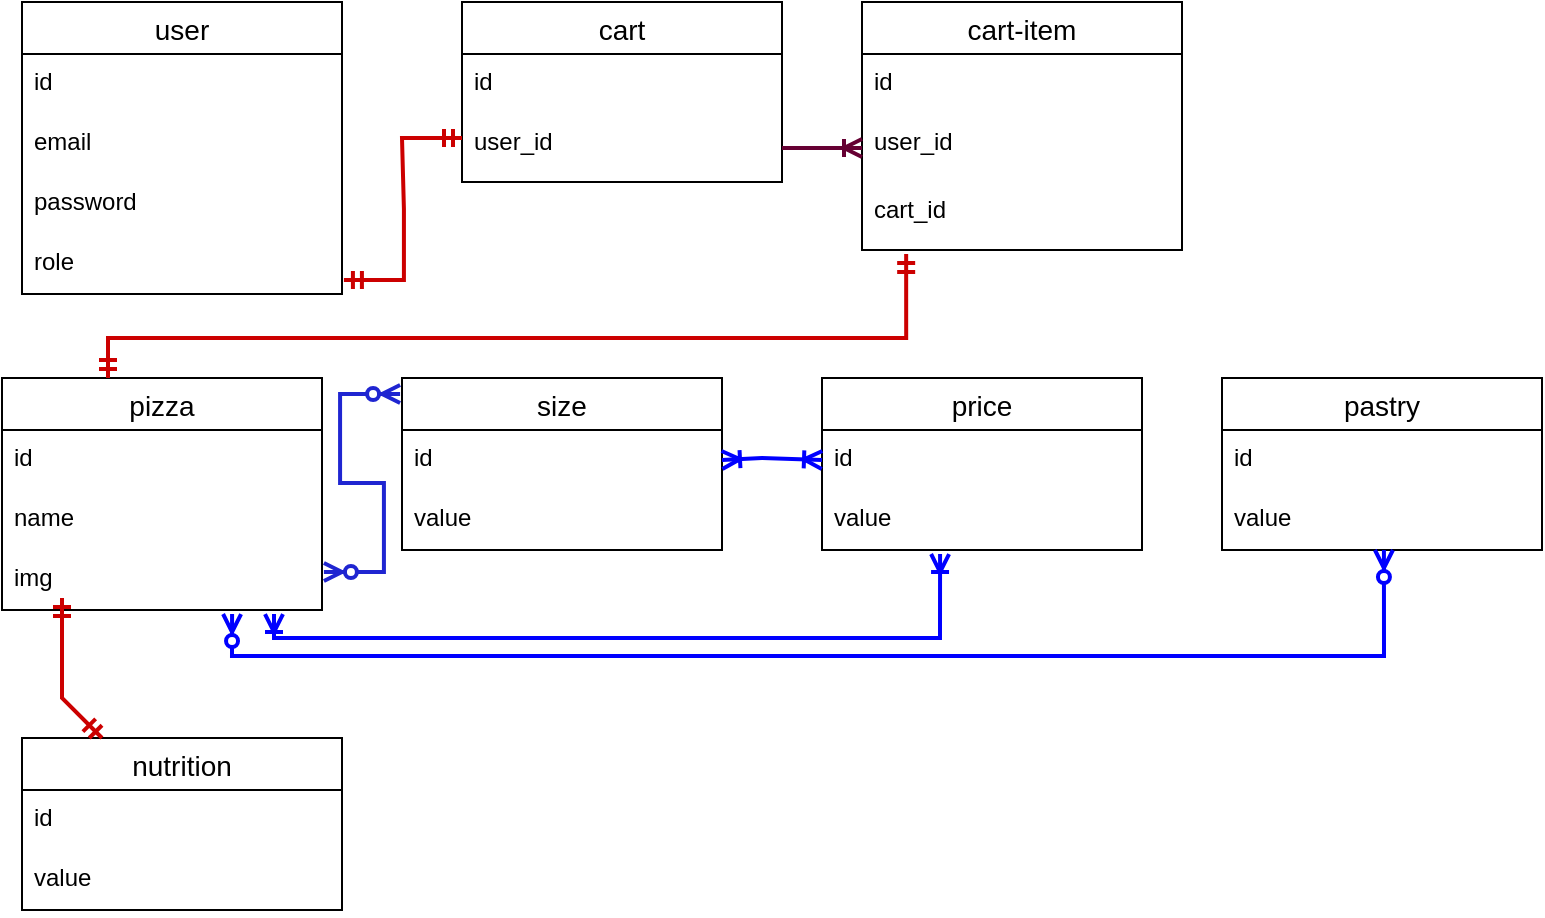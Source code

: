 <mxfile version="21.3.2" type="device">
  <diagram name="Страница 1" id="2gWnif1cZmZeUjqOIu0v">
    <mxGraphModel dx="1295" dy="643" grid="1" gridSize="10" guides="1" tooltips="1" connect="1" arrows="1" fold="1" page="1" pageScale="1" pageWidth="827" pageHeight="1169" math="0" shadow="0">
      <root>
        <mxCell id="0" />
        <mxCell id="1" parent="0" />
        <mxCell id="sTs_IB0DaBcLYgQDx-A2-1" value="user" style="swimlane;fontStyle=0;childLayout=stackLayout;horizontal=1;startSize=26;horizontalStack=0;resizeParent=1;resizeParentMax=0;resizeLast=0;collapsible=1;marginBottom=0;align=center;fontSize=14;" vertex="1" parent="1">
          <mxGeometry x="10" y="12" width="160" height="146" as="geometry" />
        </mxCell>
        <mxCell id="sTs_IB0DaBcLYgQDx-A2-2" value="id&lt;span style=&quot;white-space: pre;&quot;&gt;	&lt;/span&gt;&lt;br&gt;&lt;br&gt;&lt;br&gt;" style="text;strokeColor=none;fillColor=none;spacingLeft=4;spacingRight=4;overflow=hidden;rotatable=0;points=[[0,0.5],[1,0.5]];portConstraint=eastwest;fontSize=12;whiteSpace=wrap;html=1;" vertex="1" parent="sTs_IB0DaBcLYgQDx-A2-1">
          <mxGeometry y="26" width="160" height="30" as="geometry" />
        </mxCell>
        <mxCell id="sTs_IB0DaBcLYgQDx-A2-3" value="email" style="text;strokeColor=none;fillColor=none;spacingLeft=4;spacingRight=4;overflow=hidden;rotatable=0;points=[[0,0.5],[1,0.5]];portConstraint=eastwest;fontSize=12;whiteSpace=wrap;html=1;" vertex="1" parent="sTs_IB0DaBcLYgQDx-A2-1">
          <mxGeometry y="56" width="160" height="30" as="geometry" />
        </mxCell>
        <mxCell id="sTs_IB0DaBcLYgQDx-A2-4" value="password&lt;br&gt;" style="text;strokeColor=none;fillColor=none;spacingLeft=4;spacingRight=4;overflow=hidden;rotatable=0;points=[[0,0.5],[1,0.5]];portConstraint=eastwest;fontSize=12;whiteSpace=wrap;html=1;" vertex="1" parent="sTs_IB0DaBcLYgQDx-A2-1">
          <mxGeometry y="86" width="160" height="30" as="geometry" />
        </mxCell>
        <mxCell id="sTs_IB0DaBcLYgQDx-A2-5" value="role&lt;br&gt;" style="text;strokeColor=none;fillColor=none;spacingLeft=4;spacingRight=4;overflow=hidden;rotatable=0;points=[[0,0.5],[1,0.5]];portConstraint=eastwest;fontSize=12;whiteSpace=wrap;html=1;" vertex="1" parent="sTs_IB0DaBcLYgQDx-A2-1">
          <mxGeometry y="116" width="160" height="30" as="geometry" />
        </mxCell>
        <mxCell id="sTs_IB0DaBcLYgQDx-A2-6" value="cart" style="swimlane;fontStyle=0;childLayout=stackLayout;horizontal=1;startSize=26;horizontalStack=0;resizeParent=1;resizeParentMax=0;resizeLast=0;collapsible=1;marginBottom=0;align=center;fontSize=14;" vertex="1" parent="1">
          <mxGeometry x="230" y="12" width="160" height="90" as="geometry" />
        </mxCell>
        <mxCell id="sTs_IB0DaBcLYgQDx-A2-7" value="id&lt;span style=&quot;white-space: pre;&quot;&gt;	&lt;/span&gt;&lt;br&gt;&lt;br&gt;&lt;br&gt;" style="text;strokeColor=none;fillColor=none;spacingLeft=4;spacingRight=4;overflow=hidden;rotatable=0;points=[[0,0.5],[1,0.5]];portConstraint=eastwest;fontSize=12;whiteSpace=wrap;html=1;" vertex="1" parent="sTs_IB0DaBcLYgQDx-A2-6">
          <mxGeometry y="26" width="160" height="30" as="geometry" />
        </mxCell>
        <mxCell id="sTs_IB0DaBcLYgQDx-A2-8" value="user_id" style="text;strokeColor=none;fillColor=none;spacingLeft=4;spacingRight=4;overflow=hidden;rotatable=0;points=[[0,0.5],[1,0.5]];portConstraint=eastwest;fontSize=12;whiteSpace=wrap;html=1;" vertex="1" parent="sTs_IB0DaBcLYgQDx-A2-6">
          <mxGeometry y="56" width="160" height="34" as="geometry" />
        </mxCell>
        <mxCell id="sTs_IB0DaBcLYgQDx-A2-11" value="" style="edgeStyle=entityRelationEdgeStyle;fontSize=12;html=1;endArrow=ERmandOne;startArrow=ERmandOne;rounded=0;exitX=1.006;exitY=0.767;exitDx=0;exitDy=0;exitPerimeter=0;strokeColor=#CC0000;strokeWidth=2;" edge="1" parent="1" source="sTs_IB0DaBcLYgQDx-A2-5">
          <mxGeometry width="100" height="100" relative="1" as="geometry">
            <mxPoint x="260" y="180" as="sourcePoint" />
            <mxPoint x="230" y="80" as="targetPoint" />
          </mxGeometry>
        </mxCell>
        <mxCell id="sTs_IB0DaBcLYgQDx-A2-12" value="pizza" style="swimlane;fontStyle=0;childLayout=stackLayout;horizontal=1;startSize=26;horizontalStack=0;resizeParent=1;resizeParentMax=0;resizeLast=0;collapsible=1;marginBottom=0;align=center;fontSize=14;" vertex="1" parent="1">
          <mxGeometry y="200" width="160" height="116" as="geometry" />
        </mxCell>
        <mxCell id="sTs_IB0DaBcLYgQDx-A2-13" value="id" style="text;strokeColor=none;fillColor=none;spacingLeft=4;spacingRight=4;overflow=hidden;rotatable=0;points=[[0,0.5],[1,0.5]];portConstraint=eastwest;fontSize=12;whiteSpace=wrap;html=1;" vertex="1" parent="sTs_IB0DaBcLYgQDx-A2-12">
          <mxGeometry y="26" width="160" height="30" as="geometry" />
        </mxCell>
        <mxCell id="sTs_IB0DaBcLYgQDx-A2-14" value="name" style="text;strokeColor=none;fillColor=none;spacingLeft=4;spacingRight=4;overflow=hidden;rotatable=0;points=[[0,0.5],[1,0.5]];portConstraint=eastwest;fontSize=12;whiteSpace=wrap;html=1;" vertex="1" parent="sTs_IB0DaBcLYgQDx-A2-12">
          <mxGeometry y="56" width="160" height="30" as="geometry" />
        </mxCell>
        <mxCell id="sTs_IB0DaBcLYgQDx-A2-15" value="img" style="text;strokeColor=none;fillColor=none;spacingLeft=4;spacingRight=4;overflow=hidden;rotatable=0;points=[[0,0.5],[1,0.5]];portConstraint=eastwest;fontSize=12;whiteSpace=wrap;html=1;" vertex="1" parent="sTs_IB0DaBcLYgQDx-A2-12">
          <mxGeometry y="86" width="160" height="30" as="geometry" />
        </mxCell>
        <mxCell id="sTs_IB0DaBcLYgQDx-A2-19" value="size" style="swimlane;fontStyle=0;childLayout=stackLayout;horizontal=1;startSize=26;horizontalStack=0;resizeParent=1;resizeParentMax=0;resizeLast=0;collapsible=1;marginBottom=0;align=center;fontSize=14;" vertex="1" parent="1">
          <mxGeometry x="200" y="200" width="160" height="86" as="geometry" />
        </mxCell>
        <mxCell id="sTs_IB0DaBcLYgQDx-A2-20" value="id" style="text;strokeColor=none;fillColor=none;spacingLeft=4;spacingRight=4;overflow=hidden;rotatable=0;points=[[0,0.5],[1,0.5]];portConstraint=eastwest;fontSize=12;whiteSpace=wrap;html=1;" vertex="1" parent="sTs_IB0DaBcLYgQDx-A2-19">
          <mxGeometry y="26" width="160" height="30" as="geometry" />
        </mxCell>
        <mxCell id="sTs_IB0DaBcLYgQDx-A2-21" value="value" style="text;strokeColor=none;fillColor=none;spacingLeft=4;spacingRight=4;overflow=hidden;rotatable=0;points=[[0,0.5],[1,0.5]];portConstraint=eastwest;fontSize=12;whiteSpace=wrap;html=1;" vertex="1" parent="sTs_IB0DaBcLYgQDx-A2-19">
          <mxGeometry y="56" width="160" height="30" as="geometry" />
        </mxCell>
        <mxCell id="sTs_IB0DaBcLYgQDx-A2-28" value="pastry" style="swimlane;fontStyle=0;childLayout=stackLayout;horizontal=1;startSize=26;horizontalStack=0;resizeParent=1;resizeParentMax=0;resizeLast=0;collapsible=1;marginBottom=0;align=center;fontSize=14;" vertex="1" parent="1">
          <mxGeometry x="610" y="200" width="160" height="86" as="geometry" />
        </mxCell>
        <mxCell id="sTs_IB0DaBcLYgQDx-A2-29" value="id" style="text;strokeColor=none;fillColor=none;spacingLeft=4;spacingRight=4;overflow=hidden;rotatable=0;points=[[0,0.5],[1,0.5]];portConstraint=eastwest;fontSize=12;whiteSpace=wrap;html=1;" vertex="1" parent="sTs_IB0DaBcLYgQDx-A2-28">
          <mxGeometry y="26" width="160" height="30" as="geometry" />
        </mxCell>
        <mxCell id="sTs_IB0DaBcLYgQDx-A2-30" value="value" style="text;strokeColor=none;fillColor=none;spacingLeft=4;spacingRight=4;overflow=hidden;rotatable=0;points=[[0,0.5],[1,0.5]];portConstraint=eastwest;fontSize=12;whiteSpace=wrap;html=1;" vertex="1" parent="sTs_IB0DaBcLYgQDx-A2-28">
          <mxGeometry y="56" width="160" height="30" as="geometry" />
        </mxCell>
        <mxCell id="sTs_IB0DaBcLYgQDx-A2-31" value="" style="edgeStyle=orthogonalEdgeStyle;fontSize=12;html=1;endArrow=ERzeroToMany;endFill=1;startArrow=ERzeroToMany;rounded=0;entryX=0.506;entryY=1;entryDx=0;entryDy=0;entryPerimeter=0;strokeColor=#0000FF;exitX=0.719;exitY=1.067;exitDx=0;exitDy=0;exitPerimeter=0;strokeWidth=2;" edge="1" parent="1" source="sTs_IB0DaBcLYgQDx-A2-15" target="sTs_IB0DaBcLYgQDx-A2-30">
          <mxGeometry width="100" height="100" relative="1" as="geometry">
            <mxPoint x="70" y="339" as="sourcePoint" />
            <mxPoint x="471" y="320" as="targetPoint" />
            <Array as="points">
              <mxPoint x="115" y="339" />
              <mxPoint x="691" y="339" />
            </Array>
          </mxGeometry>
        </mxCell>
        <mxCell id="sTs_IB0DaBcLYgQDx-A2-27" value="" style="edgeStyle=entityRelationEdgeStyle;fontSize=12;html=1;endArrow=ERzeroToMany;endFill=1;startArrow=ERzeroToMany;rounded=0;exitX=1.006;exitY=0.233;exitDx=0;exitDy=0;exitPerimeter=0;strokeColor=#1F25D1;entryX=-0.006;entryY=0.093;entryDx=0;entryDy=0;entryPerimeter=0;strokeWidth=2;" edge="1" parent="1" target="sTs_IB0DaBcLYgQDx-A2-19">
          <mxGeometry width="100" height="100" relative="1" as="geometry">
            <mxPoint x="160.96" y="296.99" as="sourcePoint" />
            <mxPoint x="191" y="210" as="targetPoint" />
          </mxGeometry>
        </mxCell>
        <mxCell id="sTs_IB0DaBcLYgQDx-A2-35" value="&lt;br&gt;" style="edgeLabel;html=1;align=center;verticalAlign=middle;resizable=0;points=[];" vertex="1" connectable="0" parent="sTs_IB0DaBcLYgQDx-A2-27">
          <mxGeometry x="0.865" y="-1" relative="1" as="geometry">
            <mxPoint as="offset" />
          </mxGeometry>
        </mxCell>
        <mxCell id="sTs_IB0DaBcLYgQDx-A2-36" value="price" style="swimlane;fontStyle=0;childLayout=stackLayout;horizontal=1;startSize=26;horizontalStack=0;resizeParent=1;resizeParentMax=0;resizeLast=0;collapsible=1;marginBottom=0;align=center;fontSize=14;" vertex="1" parent="1">
          <mxGeometry x="410" y="200" width="160" height="86" as="geometry" />
        </mxCell>
        <mxCell id="sTs_IB0DaBcLYgQDx-A2-37" value="id" style="text;strokeColor=none;fillColor=none;spacingLeft=4;spacingRight=4;overflow=hidden;rotatable=0;points=[[0,0.5],[1,0.5]];portConstraint=eastwest;fontSize=12;whiteSpace=wrap;html=1;" vertex="1" parent="sTs_IB0DaBcLYgQDx-A2-36">
          <mxGeometry y="26" width="160" height="30" as="geometry" />
        </mxCell>
        <mxCell id="sTs_IB0DaBcLYgQDx-A2-38" value="value" style="text;strokeColor=none;fillColor=none;spacingLeft=4;spacingRight=4;overflow=hidden;rotatable=0;points=[[0,0.5],[1,0.5]];portConstraint=eastwest;fontSize=12;whiteSpace=wrap;html=1;" vertex="1" parent="sTs_IB0DaBcLYgQDx-A2-36">
          <mxGeometry y="56" width="160" height="30" as="geometry" />
        </mxCell>
        <mxCell id="sTs_IB0DaBcLYgQDx-A2-40" value="" style="fontSize=12;html=1;endArrow=ERoneToMany;startArrow=ERoneToMany;rounded=0;entryX=0;entryY=0.5;entryDx=0;entryDy=0;strokeColor=#0000FF;exitX=1;exitY=0.5;exitDx=0;exitDy=0;strokeWidth=2;" edge="1" parent="1" source="sTs_IB0DaBcLYgQDx-A2-20" target="sTs_IB0DaBcLYgQDx-A2-37">
          <mxGeometry width="100" height="100" relative="1" as="geometry">
            <mxPoint x="360" y="270" as="sourcePoint" />
            <mxPoint x="410" y="220" as="targetPoint" />
            <Array as="points">
              <mxPoint x="380" y="240" />
            </Array>
          </mxGeometry>
        </mxCell>
        <mxCell id="sTs_IB0DaBcLYgQDx-A2-41" value="&lt;br&gt;" style="edgeLabel;html=1;align=center;verticalAlign=middle;resizable=0;points=[];" vertex="1" connectable="0" parent="sTs_IB0DaBcLYgQDx-A2-40">
          <mxGeometry x="0.08" relative="1" as="geometry">
            <mxPoint as="offset" />
          </mxGeometry>
        </mxCell>
        <mxCell id="sTs_IB0DaBcLYgQDx-A2-42" value="" style="edgeStyle=orthogonalEdgeStyle;fontSize=12;html=1;endArrow=ERoneToMany;startArrow=ERoneToMany;rounded=0;entryX=0.369;entryY=1.067;entryDx=0;entryDy=0;entryPerimeter=0;strokeColor=#0000FF;exitX=0.85;exitY=1.067;exitDx=0;exitDy=0;exitPerimeter=0;strokeWidth=2;" edge="1" parent="1" source="sTs_IB0DaBcLYgQDx-A2-15" target="sTs_IB0DaBcLYgQDx-A2-38">
          <mxGeometry width="100" height="100" relative="1" as="geometry">
            <mxPoint x="100" y="320" as="sourcePoint" />
            <mxPoint x="470" y="290" as="targetPoint" />
            <Array as="points">
              <mxPoint x="136" y="330" />
              <mxPoint x="469" y="330" />
            </Array>
          </mxGeometry>
        </mxCell>
        <mxCell id="sTs_IB0DaBcLYgQDx-A2-45" value="nutrition" style="swimlane;fontStyle=0;childLayout=stackLayout;horizontal=1;startSize=26;horizontalStack=0;resizeParent=1;resizeParentMax=0;resizeLast=0;collapsible=1;marginBottom=0;align=center;fontSize=14;" vertex="1" parent="1">
          <mxGeometry x="10" y="380" width="160" height="86" as="geometry" />
        </mxCell>
        <mxCell id="sTs_IB0DaBcLYgQDx-A2-46" value="id" style="text;strokeColor=none;fillColor=none;spacingLeft=4;spacingRight=4;overflow=hidden;rotatable=0;points=[[0,0.5],[1,0.5]];portConstraint=eastwest;fontSize=12;whiteSpace=wrap;html=1;" vertex="1" parent="sTs_IB0DaBcLYgQDx-A2-45">
          <mxGeometry y="26" width="160" height="30" as="geometry" />
        </mxCell>
        <mxCell id="sTs_IB0DaBcLYgQDx-A2-47" value="value" style="text;strokeColor=none;fillColor=none;spacingLeft=4;spacingRight=4;overflow=hidden;rotatable=0;points=[[0,0.5],[1,0.5]];portConstraint=eastwest;fontSize=12;whiteSpace=wrap;html=1;" vertex="1" parent="sTs_IB0DaBcLYgQDx-A2-45">
          <mxGeometry y="56" width="160" height="30" as="geometry" />
        </mxCell>
        <mxCell id="sTs_IB0DaBcLYgQDx-A2-48" value="" style="fontSize=12;html=1;endArrow=ERmandOne;startArrow=ERmandOne;rounded=0;exitX=0.25;exitY=0;exitDx=0;exitDy=0;strokeColor=#CC0000;strokeWidth=2;" edge="1" parent="1" source="sTs_IB0DaBcLYgQDx-A2-45">
          <mxGeometry width="100" height="100" relative="1" as="geometry">
            <mxPoint x="40" y="440" as="sourcePoint" />
            <mxPoint x="30" y="310" as="targetPoint" />
            <Array as="points">
              <mxPoint x="30" y="360" />
            </Array>
          </mxGeometry>
        </mxCell>
        <mxCell id="sTs_IB0DaBcLYgQDx-A2-51" value="cart-item" style="swimlane;fontStyle=0;childLayout=stackLayout;horizontal=1;startSize=26;horizontalStack=0;resizeParent=1;resizeParentMax=0;resizeLast=0;collapsible=1;marginBottom=0;align=center;fontSize=14;" vertex="1" parent="1">
          <mxGeometry x="430" y="12" width="160" height="124" as="geometry" />
        </mxCell>
        <mxCell id="sTs_IB0DaBcLYgQDx-A2-52" value="id&lt;span style=&quot;white-space: pre;&quot;&gt;	&lt;/span&gt;&lt;br&gt;&lt;br&gt;&lt;br&gt;" style="text;strokeColor=none;fillColor=none;spacingLeft=4;spacingRight=4;overflow=hidden;rotatable=0;points=[[0,0.5],[1,0.5]];portConstraint=eastwest;fontSize=12;whiteSpace=wrap;html=1;" vertex="1" parent="sTs_IB0DaBcLYgQDx-A2-51">
          <mxGeometry y="26" width="160" height="30" as="geometry" />
        </mxCell>
        <mxCell id="sTs_IB0DaBcLYgQDx-A2-53" value="user_id" style="text;strokeColor=none;fillColor=none;spacingLeft=4;spacingRight=4;overflow=hidden;rotatable=0;points=[[0,0.5],[1,0.5]];portConstraint=eastwest;fontSize=12;whiteSpace=wrap;html=1;" vertex="1" parent="sTs_IB0DaBcLYgQDx-A2-51">
          <mxGeometry y="56" width="160" height="34" as="geometry" />
        </mxCell>
        <mxCell id="sTs_IB0DaBcLYgQDx-A2-59" value="cart_id" style="text;strokeColor=none;fillColor=none;spacingLeft=4;spacingRight=4;overflow=hidden;rotatable=0;points=[[0,0.5],[1,0.5]];portConstraint=eastwest;fontSize=12;whiteSpace=wrap;html=1;" vertex="1" parent="sTs_IB0DaBcLYgQDx-A2-51">
          <mxGeometry y="90" width="160" height="34" as="geometry" />
        </mxCell>
        <mxCell id="sTs_IB0DaBcLYgQDx-A2-56" value="" style="fontSize=12;html=1;endArrow=ERoneToMany;rounded=0;entryX=0;entryY=0.5;entryDx=0;entryDy=0;strokeColor=#660033;strokeWidth=2;exitX=1;exitY=0.5;exitDx=0;exitDy=0;" edge="1" parent="1" source="sTs_IB0DaBcLYgQDx-A2-8" target="sTs_IB0DaBcLYgQDx-A2-53">
          <mxGeometry width="100" height="100" relative="1" as="geometry">
            <mxPoint x="390" y="90" as="sourcePoint" />
            <mxPoint x="430" y="70" as="targetPoint" />
          </mxGeometry>
        </mxCell>
        <mxCell id="sTs_IB0DaBcLYgQDx-A2-60" value="" style="edgeStyle=orthogonalEdgeStyle;fontSize=12;html=1;endArrow=ERmandOne;startArrow=ERmandOne;rounded=0;entryX=0.138;entryY=1.059;entryDx=0;entryDy=0;entryPerimeter=0;strokeColor=#CC0000;strokeWidth=2;" edge="1" parent="1" target="sTs_IB0DaBcLYgQDx-A2-59">
          <mxGeometry width="100" height="100" relative="1" as="geometry">
            <mxPoint x="53" y="200" as="sourcePoint" />
            <mxPoint x="452" y="150" as="targetPoint" />
            <Array as="points">
              <mxPoint x="53" y="180" />
              <mxPoint x="452" y="180" />
            </Array>
          </mxGeometry>
        </mxCell>
      </root>
    </mxGraphModel>
  </diagram>
</mxfile>
